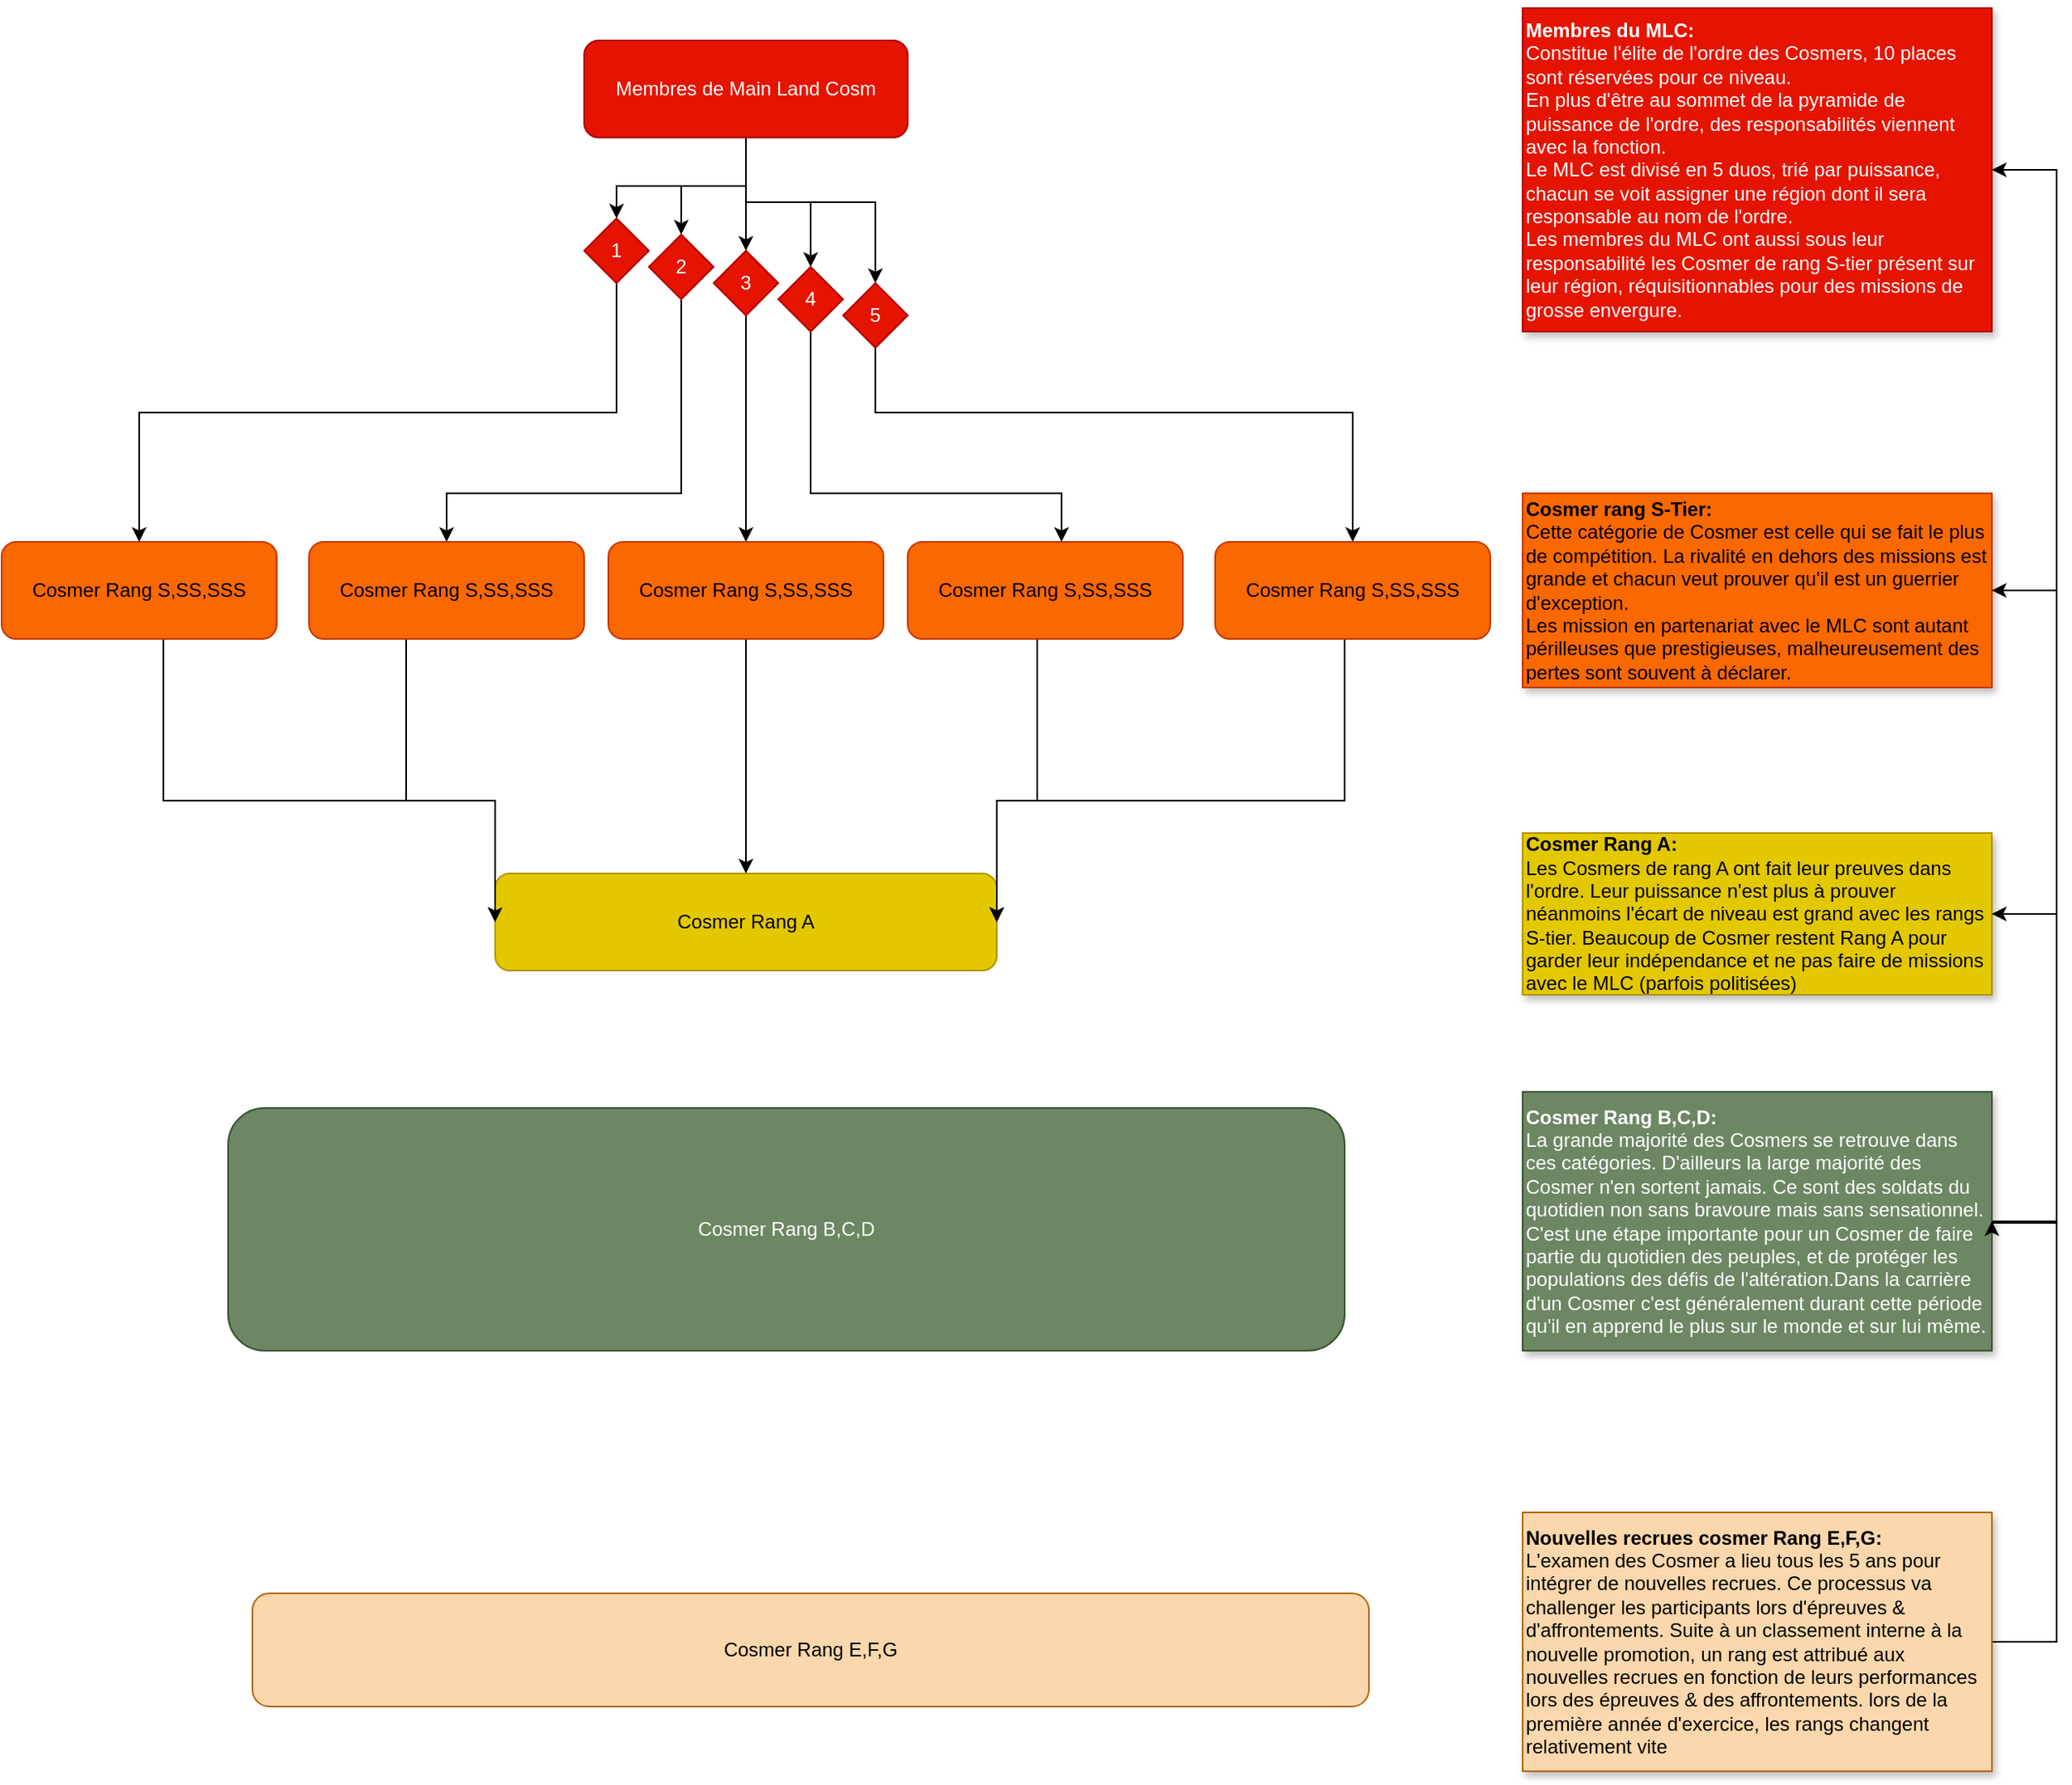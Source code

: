 <mxfile version="21.0.2" type="github">
  <diagram name="Page-1" id="Aq9BhjDub_Zb_eFg-ewv">
    <mxGraphModel dx="3107" dy="1309" grid="1" gridSize="10" guides="1" tooltips="1" connect="1" arrows="1" fold="1" page="1" pageScale="1" pageWidth="827" pageHeight="1169" math="0" shadow="0">
      <root>
        <mxCell id="0" />
        <mxCell id="1" parent="0" />
        <mxCell id="0bGFih33v-Uv6MeVHuMe-12" style="edgeStyle=orthogonalEdgeStyle;rounded=0;orthogonalLoop=1;jettySize=auto;html=1;entryX=0.5;entryY=0;entryDx=0;entryDy=0;" edge="1" parent="1" source="0bGFih33v-Uv6MeVHuMe-1" target="0bGFih33v-Uv6MeVHuMe-6">
          <mxGeometry relative="1" as="geometry">
            <Array as="points">
              <mxPoint x="340" y="130" />
              <mxPoint x="260" y="130" />
            </Array>
          </mxGeometry>
        </mxCell>
        <mxCell id="0bGFih33v-Uv6MeVHuMe-13" style="edgeStyle=orthogonalEdgeStyle;rounded=0;orthogonalLoop=1;jettySize=auto;html=1;exitX=0.5;exitY=1;exitDx=0;exitDy=0;entryX=0.5;entryY=0;entryDx=0;entryDy=0;" edge="1" parent="1" source="0bGFih33v-Uv6MeVHuMe-1" target="0bGFih33v-Uv6MeVHuMe-7">
          <mxGeometry relative="1" as="geometry" />
        </mxCell>
        <mxCell id="0bGFih33v-Uv6MeVHuMe-14" style="edgeStyle=orthogonalEdgeStyle;rounded=0;orthogonalLoop=1;jettySize=auto;html=1;exitX=0.5;exitY=1;exitDx=0;exitDy=0;entryX=0.5;entryY=0;entryDx=0;entryDy=0;" edge="1" parent="1" source="0bGFih33v-Uv6MeVHuMe-1" target="0bGFih33v-Uv6MeVHuMe-8">
          <mxGeometry relative="1" as="geometry" />
        </mxCell>
        <mxCell id="0bGFih33v-Uv6MeVHuMe-15" style="edgeStyle=orthogonalEdgeStyle;rounded=0;orthogonalLoop=1;jettySize=auto;html=1;exitX=0.5;exitY=1;exitDx=0;exitDy=0;entryX=0.5;entryY=0;entryDx=0;entryDy=0;" edge="1" parent="1" source="0bGFih33v-Uv6MeVHuMe-1" target="0bGFih33v-Uv6MeVHuMe-9">
          <mxGeometry relative="1" as="geometry">
            <Array as="points">
              <mxPoint x="340" y="140" />
              <mxPoint x="380" y="140" />
            </Array>
          </mxGeometry>
        </mxCell>
        <mxCell id="0bGFih33v-Uv6MeVHuMe-16" style="edgeStyle=orthogonalEdgeStyle;rounded=0;orthogonalLoop=1;jettySize=auto;html=1;exitX=0.5;exitY=1;exitDx=0;exitDy=0;entryX=0.5;entryY=0;entryDx=0;entryDy=0;" edge="1" parent="1" source="0bGFih33v-Uv6MeVHuMe-1" target="0bGFih33v-Uv6MeVHuMe-10">
          <mxGeometry relative="1" as="geometry">
            <Array as="points">
              <mxPoint x="340" y="140" />
              <mxPoint x="420" y="140" />
            </Array>
          </mxGeometry>
        </mxCell>
        <mxCell id="0bGFih33v-Uv6MeVHuMe-1" value="Membres de Main Land Cosm" style="rounded=1;whiteSpace=wrap;html=1;fillColor=#e51400;fontColor=#ffffff;strokeColor=#B20000;" vertex="1" parent="1">
          <mxGeometry x="240" y="40" width="200" height="60" as="geometry" />
        </mxCell>
        <mxCell id="0bGFih33v-Uv6MeVHuMe-26" style="edgeStyle=orthogonalEdgeStyle;rounded=0;orthogonalLoop=1;jettySize=auto;html=1;entryX=0;entryY=0.5;entryDx=0;entryDy=0;" edge="1" parent="1" source="0bGFih33v-Uv6MeVHuMe-2" target="0bGFih33v-Uv6MeVHuMe-3">
          <mxGeometry relative="1" as="geometry">
            <Array as="points">
              <mxPoint x="-20" y="510" />
            </Array>
          </mxGeometry>
        </mxCell>
        <mxCell id="0bGFih33v-Uv6MeVHuMe-2" value="Cosmer Rang S,SS,SSS" style="rounded=1;whiteSpace=wrap;html=1;fillColor=#fa6800;fontColor=#000000;strokeColor=#C73500;" vertex="1" parent="1">
          <mxGeometry x="-120" y="350" width="170" height="60" as="geometry" />
        </mxCell>
        <mxCell id="0bGFih33v-Uv6MeVHuMe-3" value="Cosmer Rang A&lt;br&gt;" style="rounded=1;whiteSpace=wrap;html=1;fillColor=#e3c800;fontColor=#000000;strokeColor=#B09500;" vertex="1" parent="1">
          <mxGeometry x="185" y="555" width="310" height="60" as="geometry" />
        </mxCell>
        <mxCell id="0bGFih33v-Uv6MeVHuMe-4" value="Cosmer Rang B,C,D" style="rounded=1;whiteSpace=wrap;html=1;fillColor=#6d8764;fontColor=#ffffff;strokeColor=#3A5431;" vertex="1" parent="1">
          <mxGeometry x="20" y="700" width="690" height="150" as="geometry" />
        </mxCell>
        <mxCell id="0bGFih33v-Uv6MeVHuMe-5" value="Cosmer Rang E,F,G" style="rounded=1;whiteSpace=wrap;html=1;fillColor=#fad7ac;strokeColor=#b46504;" vertex="1" parent="1">
          <mxGeometry x="35" y="1000" width="690" height="70" as="geometry" />
        </mxCell>
        <mxCell id="0bGFih33v-Uv6MeVHuMe-21" style="edgeStyle=orthogonalEdgeStyle;rounded=0;orthogonalLoop=1;jettySize=auto;html=1;exitX=0.5;exitY=1;exitDx=0;exitDy=0;" edge="1" parent="1" source="0bGFih33v-Uv6MeVHuMe-6" target="0bGFih33v-Uv6MeVHuMe-2">
          <mxGeometry relative="1" as="geometry" />
        </mxCell>
        <mxCell id="0bGFih33v-Uv6MeVHuMe-6" value="1" style="rhombus;whiteSpace=wrap;html=1;fillColor=#e51400;fontColor=#ffffff;strokeColor=#B20000;" vertex="1" parent="1">
          <mxGeometry x="240" y="150" width="40" height="40" as="geometry" />
        </mxCell>
        <mxCell id="0bGFih33v-Uv6MeVHuMe-22" style="edgeStyle=orthogonalEdgeStyle;rounded=0;orthogonalLoop=1;jettySize=auto;html=1;" edge="1" parent="1" source="0bGFih33v-Uv6MeVHuMe-7" target="0bGFih33v-Uv6MeVHuMe-17">
          <mxGeometry relative="1" as="geometry">
            <Array as="points">
              <mxPoint x="300" y="320" />
              <mxPoint x="155" y="320" />
            </Array>
          </mxGeometry>
        </mxCell>
        <mxCell id="0bGFih33v-Uv6MeVHuMe-7" value="2" style="rhombus;whiteSpace=wrap;html=1;fillColor=#e51400;fontColor=#ffffff;strokeColor=#B20000;" vertex="1" parent="1">
          <mxGeometry x="280" y="160" width="40" height="40" as="geometry" />
        </mxCell>
        <mxCell id="0bGFih33v-Uv6MeVHuMe-23" style="edgeStyle=orthogonalEdgeStyle;rounded=0;orthogonalLoop=1;jettySize=auto;html=1;" edge="1" parent="1" source="0bGFih33v-Uv6MeVHuMe-8" target="0bGFih33v-Uv6MeVHuMe-18">
          <mxGeometry relative="1" as="geometry" />
        </mxCell>
        <mxCell id="0bGFih33v-Uv6MeVHuMe-8" value="3" style="rhombus;whiteSpace=wrap;html=1;fillColor=#e51400;fontColor=#ffffff;strokeColor=#B20000;" vertex="1" parent="1">
          <mxGeometry x="320" y="170" width="40" height="40" as="geometry" />
        </mxCell>
        <mxCell id="0bGFih33v-Uv6MeVHuMe-24" style="edgeStyle=orthogonalEdgeStyle;rounded=0;orthogonalLoop=1;jettySize=auto;html=1;" edge="1" parent="1" source="0bGFih33v-Uv6MeVHuMe-9" target="0bGFih33v-Uv6MeVHuMe-19">
          <mxGeometry relative="1" as="geometry">
            <Array as="points">
              <mxPoint x="380" y="320" />
              <mxPoint x="535" y="320" />
            </Array>
          </mxGeometry>
        </mxCell>
        <mxCell id="0bGFih33v-Uv6MeVHuMe-9" value="4" style="rhombus;whiteSpace=wrap;html=1;fillColor=#e51400;fontColor=#ffffff;strokeColor=#B20000;" vertex="1" parent="1">
          <mxGeometry x="360" y="180" width="40" height="40" as="geometry" />
        </mxCell>
        <mxCell id="0bGFih33v-Uv6MeVHuMe-25" style="edgeStyle=orthogonalEdgeStyle;rounded=0;orthogonalLoop=1;jettySize=auto;html=1;exitX=0.5;exitY=1;exitDx=0;exitDy=0;" edge="1" parent="1" source="0bGFih33v-Uv6MeVHuMe-10" target="0bGFih33v-Uv6MeVHuMe-20">
          <mxGeometry relative="1" as="geometry">
            <Array as="points">
              <mxPoint x="420" y="270" />
              <mxPoint x="715" y="270" />
            </Array>
          </mxGeometry>
        </mxCell>
        <mxCell id="0bGFih33v-Uv6MeVHuMe-10" value="5" style="rhombus;whiteSpace=wrap;html=1;fillColor=#e51400;fontColor=#ffffff;strokeColor=#B20000;" vertex="1" parent="1">
          <mxGeometry x="400" y="190" width="40" height="40" as="geometry" />
        </mxCell>
        <mxCell id="0bGFih33v-Uv6MeVHuMe-27" style="edgeStyle=orthogonalEdgeStyle;rounded=0;orthogonalLoop=1;jettySize=auto;html=1;entryX=0;entryY=0.5;entryDx=0;entryDy=0;" edge="1" parent="1" source="0bGFih33v-Uv6MeVHuMe-17" target="0bGFih33v-Uv6MeVHuMe-3">
          <mxGeometry relative="1" as="geometry">
            <Array as="points">
              <mxPoint x="130" y="510" />
            </Array>
          </mxGeometry>
        </mxCell>
        <mxCell id="0bGFih33v-Uv6MeVHuMe-17" value="Cosmer Rang S,SS,SSS" style="rounded=1;whiteSpace=wrap;html=1;fillColor=#fa6800;fontColor=#000000;strokeColor=#C73500;" vertex="1" parent="1">
          <mxGeometry x="70" y="350" width="170" height="60" as="geometry" />
        </mxCell>
        <mxCell id="0bGFih33v-Uv6MeVHuMe-28" style="edgeStyle=orthogonalEdgeStyle;rounded=0;orthogonalLoop=1;jettySize=auto;html=1;" edge="1" parent="1" source="0bGFih33v-Uv6MeVHuMe-18" target="0bGFih33v-Uv6MeVHuMe-3">
          <mxGeometry relative="1" as="geometry" />
        </mxCell>
        <mxCell id="0bGFih33v-Uv6MeVHuMe-18" value="Cosmer Rang S,SS,SSS" style="rounded=1;whiteSpace=wrap;html=1;fillColor=#fa6800;fontColor=#000000;strokeColor=#C73500;" vertex="1" parent="1">
          <mxGeometry x="255" y="350" width="170" height="60" as="geometry" />
        </mxCell>
        <mxCell id="0bGFih33v-Uv6MeVHuMe-29" style="edgeStyle=orthogonalEdgeStyle;rounded=0;orthogonalLoop=1;jettySize=auto;html=1;entryX=1;entryY=0.5;entryDx=0;entryDy=0;" edge="1" parent="1" source="0bGFih33v-Uv6MeVHuMe-19" target="0bGFih33v-Uv6MeVHuMe-3">
          <mxGeometry relative="1" as="geometry">
            <Array as="points">
              <mxPoint x="520" y="510" />
            </Array>
          </mxGeometry>
        </mxCell>
        <mxCell id="0bGFih33v-Uv6MeVHuMe-19" value="Cosmer Rang S,SS,SSS" style="rounded=1;whiteSpace=wrap;html=1;fillColor=#fa6800;fontColor=#000000;strokeColor=#C73500;" vertex="1" parent="1">
          <mxGeometry x="440" y="350" width="170" height="60" as="geometry" />
        </mxCell>
        <mxCell id="0bGFih33v-Uv6MeVHuMe-30" style="edgeStyle=orthogonalEdgeStyle;rounded=0;orthogonalLoop=1;jettySize=auto;html=1;entryX=1;entryY=0.5;entryDx=0;entryDy=0;" edge="1" parent="1" source="0bGFih33v-Uv6MeVHuMe-20" target="0bGFih33v-Uv6MeVHuMe-3">
          <mxGeometry relative="1" as="geometry">
            <Array as="points">
              <mxPoint x="710" y="510" />
            </Array>
          </mxGeometry>
        </mxCell>
        <mxCell id="0bGFih33v-Uv6MeVHuMe-20" value="Cosmer Rang S,SS,SSS" style="rounded=1;whiteSpace=wrap;html=1;fillColor=#fa6800;fontColor=#000000;strokeColor=#C73500;" vertex="1" parent="1">
          <mxGeometry x="630" y="350" width="170" height="60" as="geometry" />
        </mxCell>
        <mxCell id="0bGFih33v-Uv6MeVHuMe-32" value="&lt;b&gt;Membres du MLC:&lt;/b&gt;&lt;br&gt;Constitue l&#39;élite de l&#39;ordre des Cosmers, 10 places sont réservées pour ce niveau.&lt;br&gt;En plus d&#39;être au sommet de la pyramide de puissance de l&#39;ordre, des responsabilités viennent avec la fonction.&lt;br&gt;Le MLC est divisé en 5 duos, trié par puissance, chacun se voit assigner une région dont il sera responsable au nom de l&#39;ordre.&lt;br&gt;Les membres du MLC ont aussi sous leur responsabilité les Cosmer de rang S-tier présent sur leur région, réquisitionnables pour des missions de grosse envergure." style="rounded=0;whiteSpace=wrap;html=1;fillColor=#e51400;fontColor=#ffffff;strokeColor=#B20000;align=left;glass=0;shadow=1;" vertex="1" parent="1">
          <mxGeometry x="820" y="20" width="290" height="200" as="geometry" />
        </mxCell>
        <mxCell id="0bGFih33v-Uv6MeVHuMe-43" style="edgeStyle=orthogonalEdgeStyle;rounded=0;orthogonalLoop=1;jettySize=auto;html=1;entryX=1;entryY=0.5;entryDx=0;entryDy=0;" edge="1" parent="1" source="0bGFih33v-Uv6MeVHuMe-34" target="0bGFih33v-Uv6MeVHuMe-32">
          <mxGeometry relative="1" as="geometry">
            <Array as="points">
              <mxPoint x="1150" y="380" />
              <mxPoint x="1150" y="120" />
            </Array>
          </mxGeometry>
        </mxCell>
        <mxCell id="0bGFih33v-Uv6MeVHuMe-34" value="&lt;b&gt;Cosmer rang S-Tier:&lt;/b&gt;&lt;br&gt;Cette catégorie de Cosmer est celle qui se fait le plus de compétition. La rivalité en dehors des missions est grande et chacun veut prouver qu&#39;il est un guerrier d&#39;exception.&lt;br&gt;Les mission en partenariat avec le MLC sont autant périlleuses que prestigieuses, malheureusement des pertes sont souvent à déclarer." style="rounded=0;whiteSpace=wrap;html=1;fillColor=#fa6800;fontColor=#000000;strokeColor=#C73500;align=left;glass=0;shadow=1;" vertex="1" parent="1">
          <mxGeometry x="820" y="320" width="290" height="120" as="geometry" />
        </mxCell>
        <mxCell id="0bGFih33v-Uv6MeVHuMe-42" style="edgeStyle=orthogonalEdgeStyle;rounded=0;orthogonalLoop=1;jettySize=auto;html=1;entryX=1;entryY=0.5;entryDx=0;entryDy=0;" edge="1" parent="1" source="0bGFih33v-Uv6MeVHuMe-35" target="0bGFih33v-Uv6MeVHuMe-34">
          <mxGeometry relative="1" as="geometry">
            <Array as="points">
              <mxPoint x="1150" y="580" />
              <mxPoint x="1150" y="380" />
            </Array>
          </mxGeometry>
        </mxCell>
        <mxCell id="0bGFih33v-Uv6MeVHuMe-35" value="&lt;b&gt;Cosmer Rang A:&lt;/b&gt;&lt;br&gt;Les Cosmers de rang A ont fait leur preuves dans l&#39;ordre. Leur puissance n&#39;est plus à prouver néanmoins l&#39;écart de niveau est grand avec les rangs S-tier. Beaucoup de Cosmer restent Rang A pour garder leur indépendance et ne pas faire de missions avec le MLC (parfois politisées)" style="rounded=0;whiteSpace=wrap;html=1;fillColor=#e3c800;fontColor=#000000;strokeColor=#B09500;align=left;glass=0;shadow=1;" vertex="1" parent="1">
          <mxGeometry x="820" y="530" width="290" height="100" as="geometry" />
        </mxCell>
        <mxCell id="0bGFih33v-Uv6MeVHuMe-41" style="edgeStyle=orthogonalEdgeStyle;rounded=0;orthogonalLoop=1;jettySize=auto;html=1;entryX=1;entryY=0.5;entryDx=0;entryDy=0;exitX=1;exitY=0.5;exitDx=0;exitDy=0;" edge="1" parent="1" source="0bGFih33v-Uv6MeVHuMe-36" target="0bGFih33v-Uv6MeVHuMe-35">
          <mxGeometry relative="1" as="geometry">
            <mxPoint x="1160" y="690" as="sourcePoint" />
            <Array as="points">
              <mxPoint x="1150" y="770" />
              <mxPoint x="1150" y="580" />
            </Array>
          </mxGeometry>
        </mxCell>
        <mxCell id="0bGFih33v-Uv6MeVHuMe-36" value="&lt;b&gt;Cosmer Rang B,C,D:&lt;/b&gt;&lt;br&gt;La grande majorité des Cosmers se retrouve dans ces catégories. D&#39;ailleurs la large majorité des Cosmer n&#39;en sortent jamais. Ce sont des soldats du quotidien non sans bravoure mais sans sensationnel.&lt;br&gt;C&#39;est une étape importante pour un Cosmer de faire partie du quotidien des peuples, et de protéger les populations des défis de l&#39;altération.Dans la carrière d&#39;un Cosmer c&#39;est généralement durant cette période qu&#39;il en apprend le plus sur le monde et sur lui même.&amp;nbsp;" style="rounded=0;whiteSpace=wrap;html=1;fillColor=#6d8764;fontColor=#ffffff;strokeColor=#3A5431;align=left;glass=0;shadow=1;" vertex="1" parent="1">
          <mxGeometry x="820" y="690" width="290" height="160" as="geometry" />
        </mxCell>
        <mxCell id="0bGFih33v-Uv6MeVHuMe-40" style="edgeStyle=orthogonalEdgeStyle;rounded=0;orthogonalLoop=1;jettySize=auto;html=1;entryX=1;entryY=0.5;entryDx=0;entryDy=0;" edge="1" parent="1" source="0bGFih33v-Uv6MeVHuMe-37" target="0bGFih33v-Uv6MeVHuMe-36">
          <mxGeometry relative="1" as="geometry">
            <Array as="points">
              <mxPoint x="1150" y="1030" />
              <mxPoint x="1150" y="771" />
            </Array>
          </mxGeometry>
        </mxCell>
        <mxCell id="0bGFih33v-Uv6MeVHuMe-37" value="&lt;b&gt;Nouvelles recrues cosmer Rang E,F,G:&lt;/b&gt;&lt;br&gt;L&#39;examen des Cosmer a lieu tous les 5 ans pour intégrer de nouvelles recrues. Ce processus va challenger les participants lors d&#39;épreuves &amp;amp; d&#39;affrontements. Suite à un classement interne à la nouvelle promotion, un rang est attribué aux nouvelles recrues en fonction de leurs performances lors des épreuves &amp;amp; des affrontements. lors de la première année d&#39;exercice, les rangs changent relativement vite&amp;nbsp;" style="rounded=0;whiteSpace=wrap;html=1;fillColor=#fad7ac;strokeColor=#b46504;align=left;glass=0;shadow=1;" vertex="1" parent="1">
          <mxGeometry x="820" y="950" width="290" height="160" as="geometry" />
        </mxCell>
      </root>
    </mxGraphModel>
  </diagram>
</mxfile>
